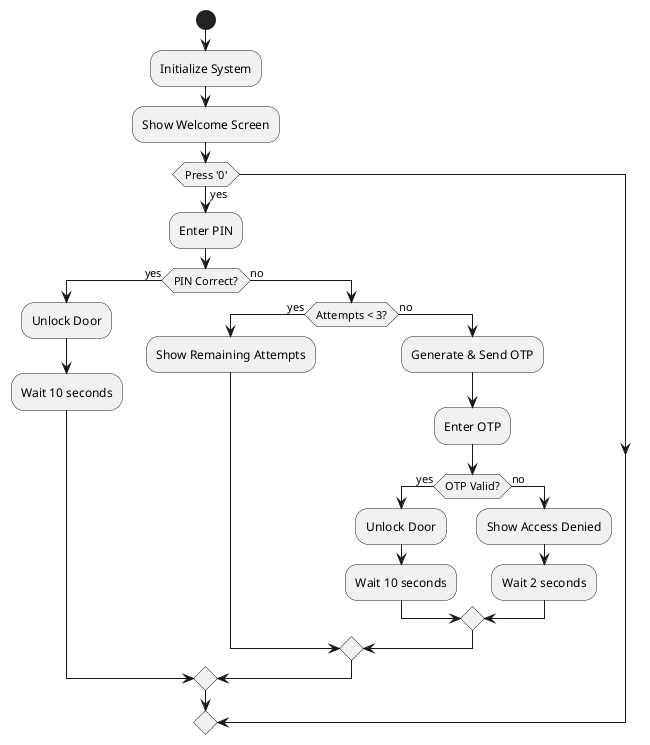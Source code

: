 @startuml
start

:Initialize System;

:Show Welcome Screen;

if (Press '0') then (yes)
    :Enter PIN;

    if (PIN Correct?) then (yes)
        :Unlock Door;
        :Wait 10 seconds;
    else (no)
        if (Attempts < 3?) then (yes)
            :Show Remaining Attempts;
        else (no)
            :Generate & Send OTP;
            :Enter OTP;

            if (OTP Valid?) then (yes)
                :Unlock Door;
                :Wait 10 seconds;
            else (no)
                :Show Access Denied;
                :Wait 2 seconds;
            endif
        endif
    endif
endif

@enduml
